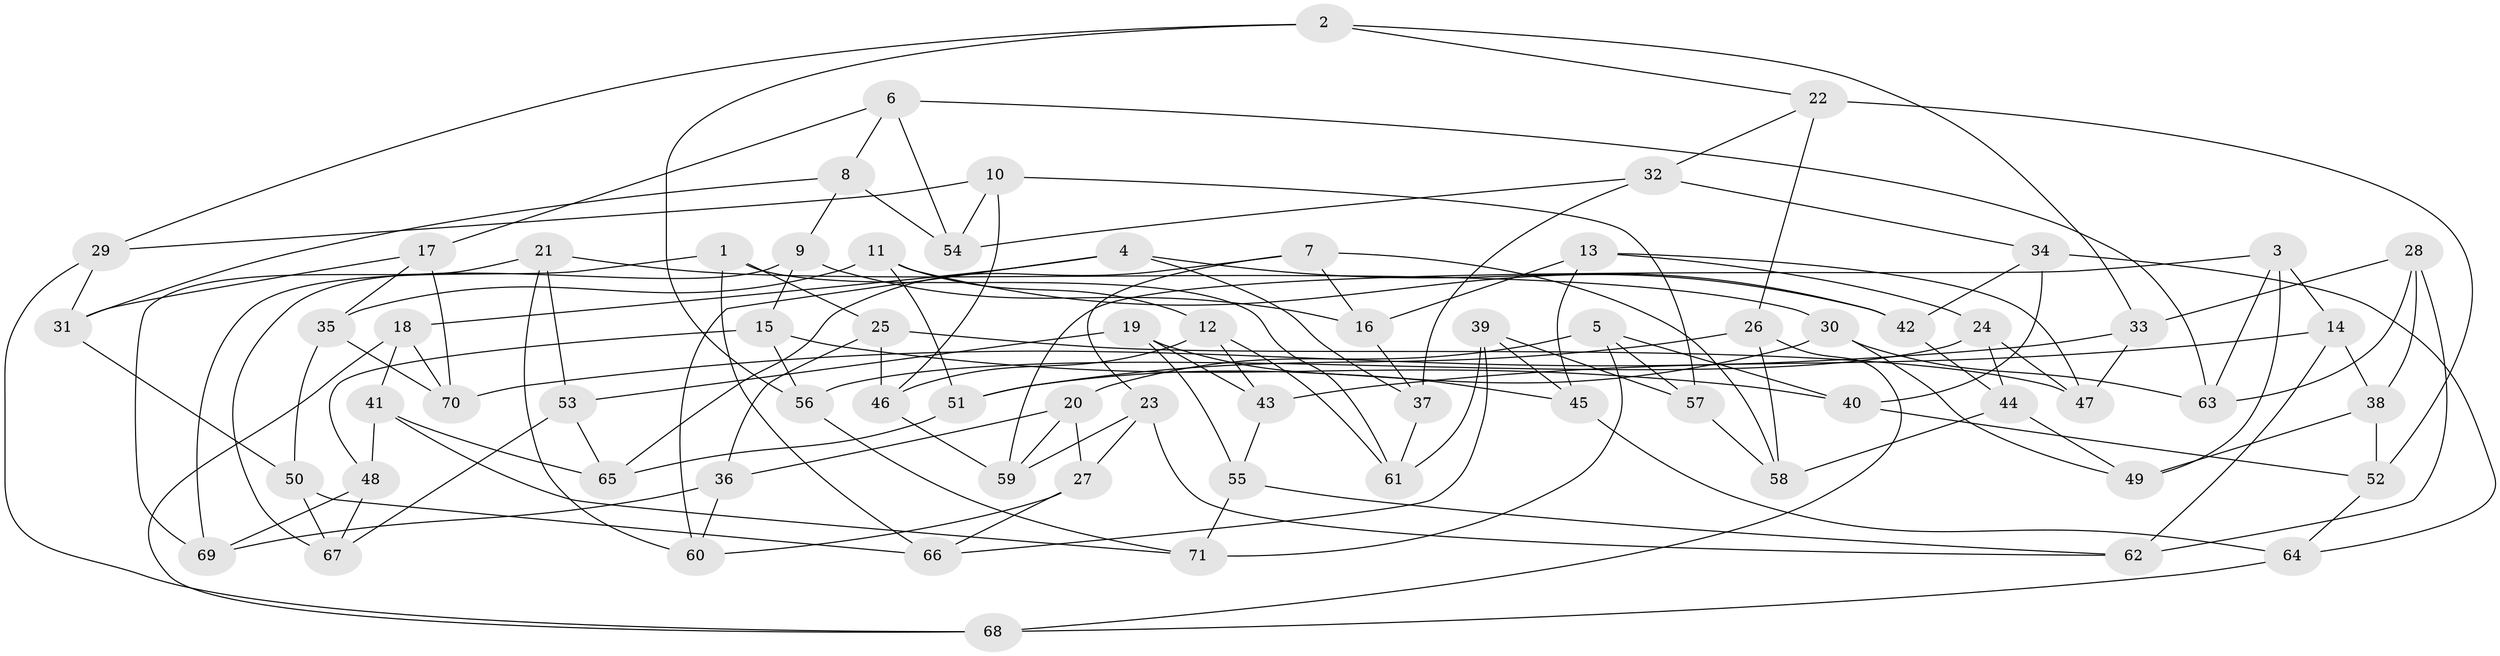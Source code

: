 // Generated by graph-tools (version 1.1) at 2025/37/03/09/25 02:37:47]
// undirected, 71 vertices, 142 edges
graph export_dot {
graph [start="1"]
  node [color=gray90,style=filled];
  1;
  2;
  3;
  4;
  5;
  6;
  7;
  8;
  9;
  10;
  11;
  12;
  13;
  14;
  15;
  16;
  17;
  18;
  19;
  20;
  21;
  22;
  23;
  24;
  25;
  26;
  27;
  28;
  29;
  30;
  31;
  32;
  33;
  34;
  35;
  36;
  37;
  38;
  39;
  40;
  41;
  42;
  43;
  44;
  45;
  46;
  47;
  48;
  49;
  50;
  51;
  52;
  53;
  54;
  55;
  56;
  57;
  58;
  59;
  60;
  61;
  62;
  63;
  64;
  65;
  66;
  67;
  68;
  69;
  70;
  71;
  1 -- 61;
  1 -- 69;
  1 -- 66;
  1 -- 25;
  2 -- 56;
  2 -- 33;
  2 -- 29;
  2 -- 22;
  3 -- 14;
  3 -- 49;
  3 -- 59;
  3 -- 63;
  4 -- 42;
  4 -- 37;
  4 -- 60;
  4 -- 18;
  5 -- 40;
  5 -- 57;
  5 -- 71;
  5 -- 20;
  6 -- 8;
  6 -- 63;
  6 -- 54;
  6 -- 17;
  7 -- 16;
  7 -- 23;
  7 -- 65;
  7 -- 58;
  8 -- 31;
  8 -- 54;
  8 -- 9;
  9 -- 15;
  9 -- 67;
  9 -- 16;
  10 -- 54;
  10 -- 46;
  10 -- 57;
  10 -- 29;
  11 -- 51;
  11 -- 42;
  11 -- 12;
  11 -- 35;
  12 -- 61;
  12 -- 46;
  12 -- 43;
  13 -- 24;
  13 -- 47;
  13 -- 45;
  13 -- 16;
  14 -- 62;
  14 -- 43;
  14 -- 38;
  15 -- 56;
  15 -- 40;
  15 -- 48;
  16 -- 37;
  17 -- 31;
  17 -- 35;
  17 -- 70;
  18 -- 41;
  18 -- 70;
  18 -- 68;
  19 -- 53;
  19 -- 55;
  19 -- 43;
  19 -- 45;
  20 -- 59;
  20 -- 36;
  20 -- 27;
  21 -- 69;
  21 -- 53;
  21 -- 60;
  21 -- 30;
  22 -- 52;
  22 -- 26;
  22 -- 32;
  23 -- 59;
  23 -- 62;
  23 -- 27;
  24 -- 56;
  24 -- 47;
  24 -- 44;
  25 -- 46;
  25 -- 47;
  25 -- 36;
  26 -- 58;
  26 -- 68;
  26 -- 51;
  27 -- 66;
  27 -- 60;
  28 -- 38;
  28 -- 33;
  28 -- 63;
  28 -- 62;
  29 -- 68;
  29 -- 31;
  30 -- 49;
  30 -- 63;
  30 -- 51;
  31 -- 50;
  32 -- 34;
  32 -- 54;
  32 -- 37;
  33 -- 47;
  33 -- 70;
  34 -- 42;
  34 -- 64;
  34 -- 40;
  35 -- 70;
  35 -- 50;
  36 -- 60;
  36 -- 69;
  37 -- 61;
  38 -- 49;
  38 -- 52;
  39 -- 45;
  39 -- 66;
  39 -- 57;
  39 -- 61;
  40 -- 52;
  41 -- 48;
  41 -- 71;
  41 -- 65;
  42 -- 44;
  43 -- 55;
  44 -- 49;
  44 -- 58;
  45 -- 64;
  46 -- 59;
  48 -- 67;
  48 -- 69;
  50 -- 67;
  50 -- 66;
  51 -- 65;
  52 -- 64;
  53 -- 65;
  53 -- 67;
  55 -- 62;
  55 -- 71;
  56 -- 71;
  57 -- 58;
  64 -- 68;
}
